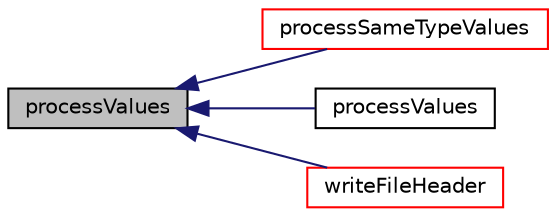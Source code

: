 digraph "processValues"
{
  bgcolor="transparent";
  edge [fontname="Helvetica",fontsize="10",labelfontname="Helvetica",labelfontsize="10"];
  node [fontname="Helvetica",fontsize="10",shape=record];
  rankdir="LR";
  Node1 [label="processValues",height=0.2,width=0.4,color="black", fillcolor="grey75", style="filled", fontcolor="black"];
  Node1 -> Node2 [dir="back",color="midnightblue",fontsize="10",style="solid",fontname="Helvetica"];
  Node2 [label="processSameTypeValues",height=0.2,width=0.4,color="red",URL="$a00745.html#af00edc302e7299fbe50b52d0e002a1b5",tooltip="Apply the &#39;operation&#39; to the values. Operation has to. "];
  Node1 -> Node3 [dir="back",color="midnightblue",fontsize="10",style="solid",fontname="Helvetica"];
  Node3 [label="processValues",height=0.2,width=0.4,color="black",URL="$a00745.html#ac9203474f1457a20e1fa44e44cbf0dfb"];
  Node1 -> Node4 [dir="back",color="midnightblue",fontsize="10",style="solid",fontname="Helvetica"];
  Node4 [label="writeFileHeader",height=0.2,width=0.4,color="red",URL="$a00745.html#a9e619cf96b2a2ae6779b4209d45ed8f8",tooltip="Output file header information. "];
}
